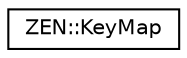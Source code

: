 digraph "Graphical Class Hierarchy"
{
 // LATEX_PDF_SIZE
  edge [fontname="Helvetica",fontsize="10",labelfontname="Helvetica",labelfontsize="10"];
  node [fontname="Helvetica",fontsize="10",shape=record];
  rankdir="LR";
  Node0 [label="ZEN::KeyMap",height=0.2,width=0.4,color="black", fillcolor="white", style="filled",URL="$structZEN_1_1KeyMap.html",tooltip=" "];
}
